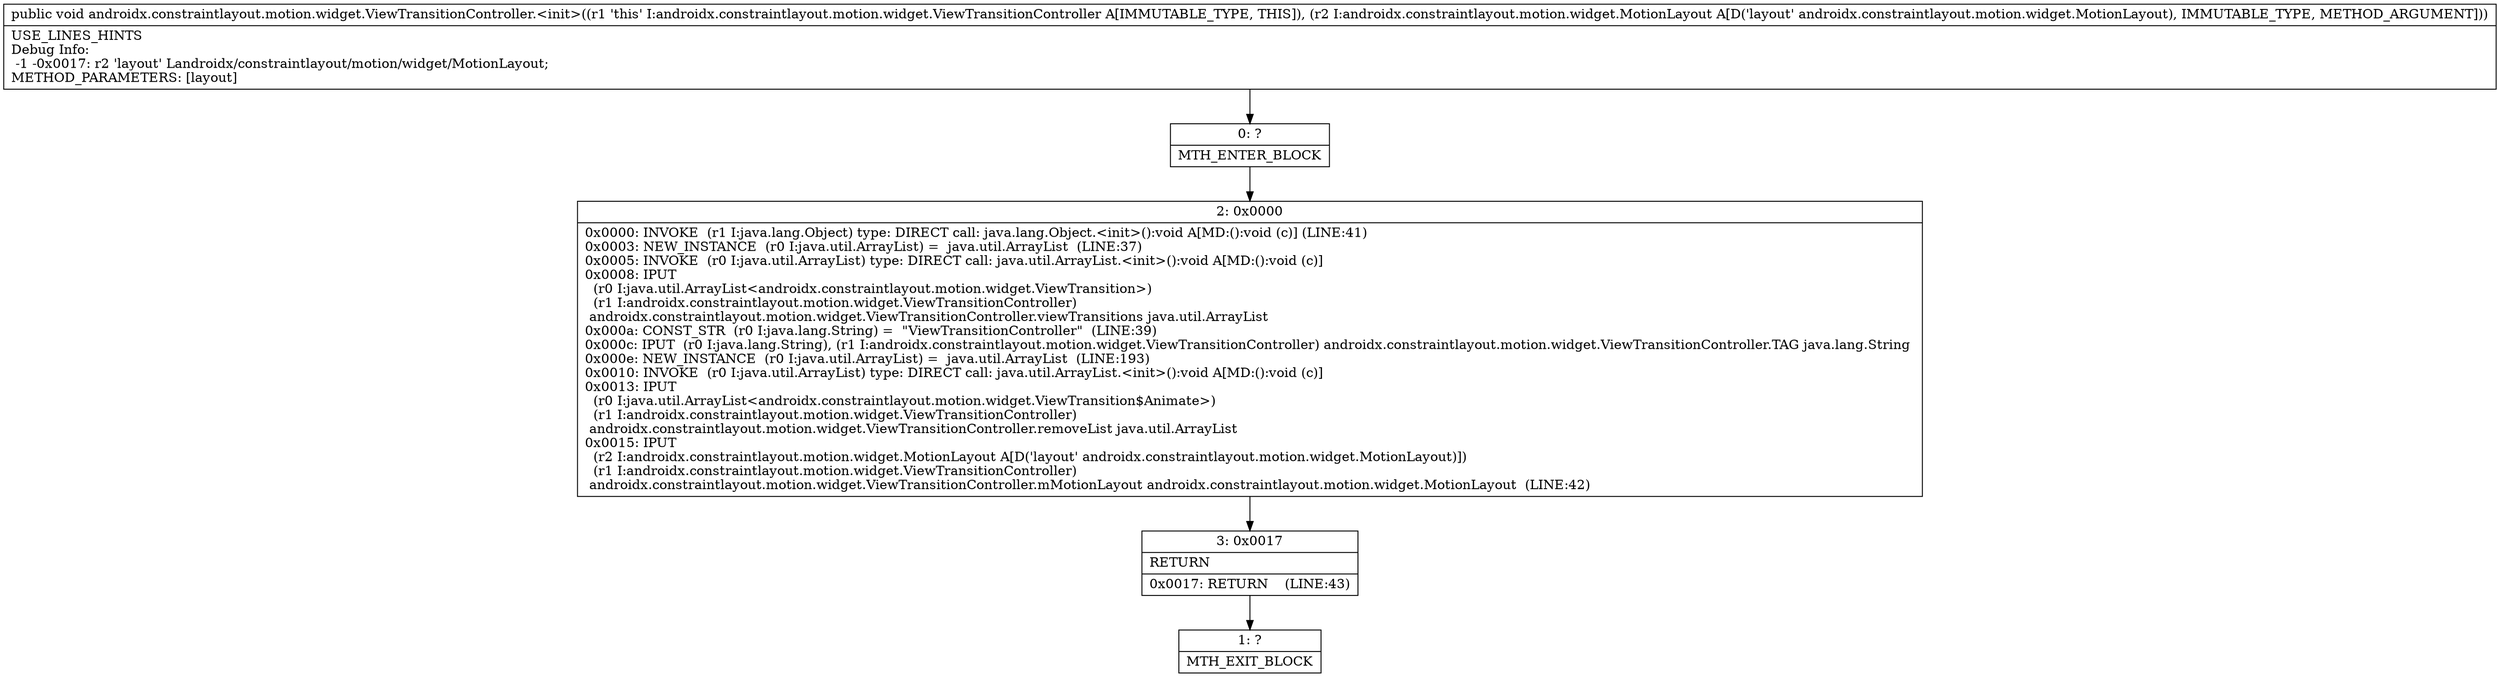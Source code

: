 digraph "CFG forandroidx.constraintlayout.motion.widget.ViewTransitionController.\<init\>(Landroidx\/constraintlayout\/motion\/widget\/MotionLayout;)V" {
Node_0 [shape=record,label="{0\:\ ?|MTH_ENTER_BLOCK\l}"];
Node_2 [shape=record,label="{2\:\ 0x0000|0x0000: INVOKE  (r1 I:java.lang.Object) type: DIRECT call: java.lang.Object.\<init\>():void A[MD:():void (c)] (LINE:41)\l0x0003: NEW_INSTANCE  (r0 I:java.util.ArrayList) =  java.util.ArrayList  (LINE:37)\l0x0005: INVOKE  (r0 I:java.util.ArrayList) type: DIRECT call: java.util.ArrayList.\<init\>():void A[MD:():void (c)]\l0x0008: IPUT  \l  (r0 I:java.util.ArrayList\<androidx.constraintlayout.motion.widget.ViewTransition\>)\l  (r1 I:androidx.constraintlayout.motion.widget.ViewTransitionController)\l androidx.constraintlayout.motion.widget.ViewTransitionController.viewTransitions java.util.ArrayList \l0x000a: CONST_STR  (r0 I:java.lang.String) =  \"ViewTransitionController\"  (LINE:39)\l0x000c: IPUT  (r0 I:java.lang.String), (r1 I:androidx.constraintlayout.motion.widget.ViewTransitionController) androidx.constraintlayout.motion.widget.ViewTransitionController.TAG java.lang.String \l0x000e: NEW_INSTANCE  (r0 I:java.util.ArrayList) =  java.util.ArrayList  (LINE:193)\l0x0010: INVOKE  (r0 I:java.util.ArrayList) type: DIRECT call: java.util.ArrayList.\<init\>():void A[MD:():void (c)]\l0x0013: IPUT  \l  (r0 I:java.util.ArrayList\<androidx.constraintlayout.motion.widget.ViewTransition$Animate\>)\l  (r1 I:androidx.constraintlayout.motion.widget.ViewTransitionController)\l androidx.constraintlayout.motion.widget.ViewTransitionController.removeList java.util.ArrayList \l0x0015: IPUT  \l  (r2 I:androidx.constraintlayout.motion.widget.MotionLayout A[D('layout' androidx.constraintlayout.motion.widget.MotionLayout)])\l  (r1 I:androidx.constraintlayout.motion.widget.ViewTransitionController)\l androidx.constraintlayout.motion.widget.ViewTransitionController.mMotionLayout androidx.constraintlayout.motion.widget.MotionLayout  (LINE:42)\l}"];
Node_3 [shape=record,label="{3\:\ 0x0017|RETURN\l|0x0017: RETURN    (LINE:43)\l}"];
Node_1 [shape=record,label="{1\:\ ?|MTH_EXIT_BLOCK\l}"];
MethodNode[shape=record,label="{public void androidx.constraintlayout.motion.widget.ViewTransitionController.\<init\>((r1 'this' I:androidx.constraintlayout.motion.widget.ViewTransitionController A[IMMUTABLE_TYPE, THIS]), (r2 I:androidx.constraintlayout.motion.widget.MotionLayout A[D('layout' androidx.constraintlayout.motion.widget.MotionLayout), IMMUTABLE_TYPE, METHOD_ARGUMENT]))  | USE_LINES_HINTS\lDebug Info:\l  \-1 \-0x0017: r2 'layout' Landroidx\/constraintlayout\/motion\/widget\/MotionLayout;\lMETHOD_PARAMETERS: [layout]\l}"];
MethodNode -> Node_0;Node_0 -> Node_2;
Node_2 -> Node_3;
Node_3 -> Node_1;
}

